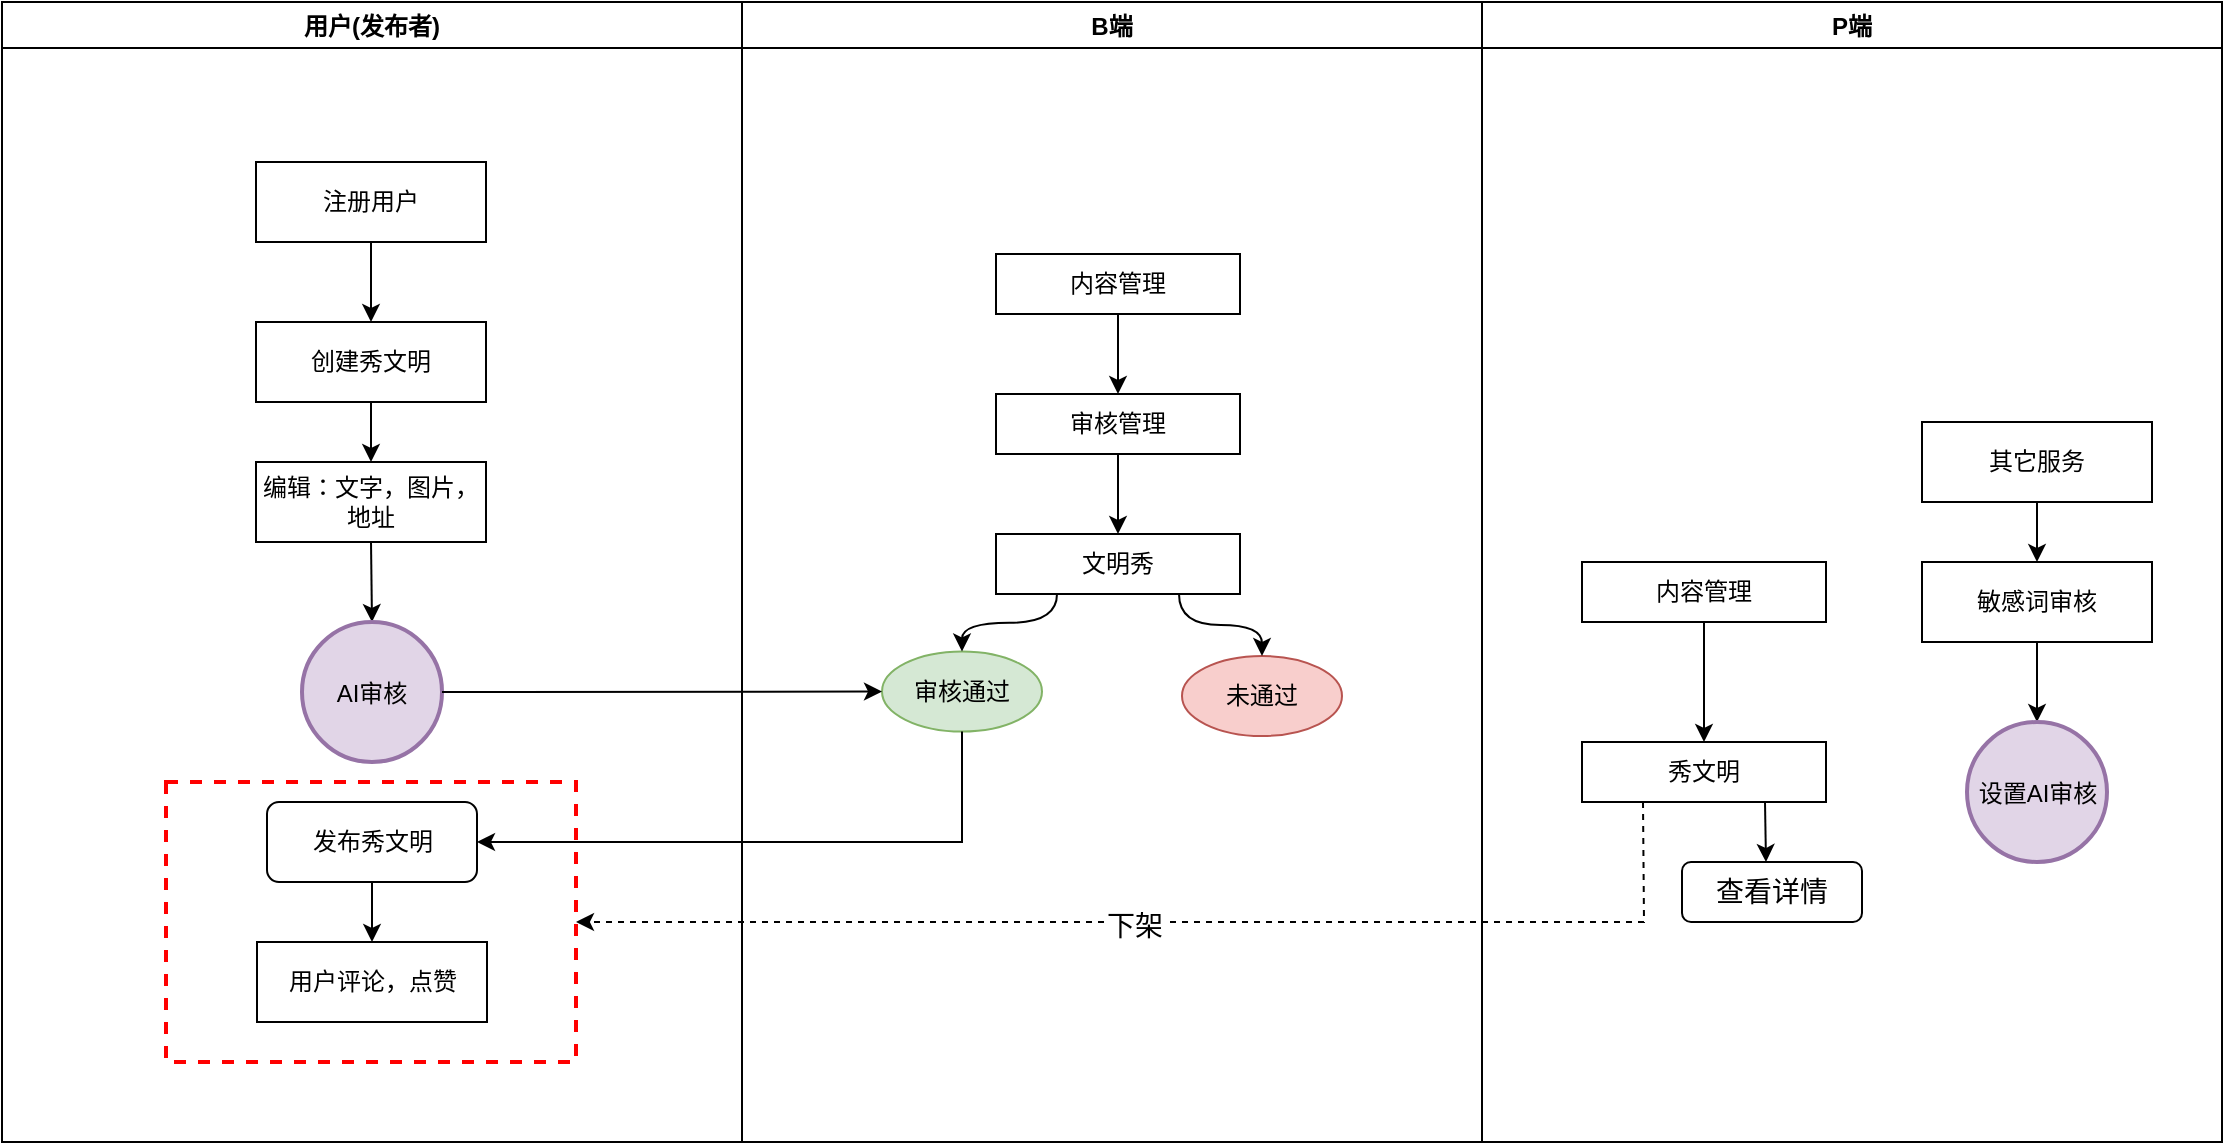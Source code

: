 <mxfile version="15.6.8" type="github">
  <diagram id="54Dfr4HZBgD_Pt3soP5F" name="第 1 页">
    <mxGraphModel dx="1422" dy="761" grid="1" gridSize="10" guides="1" tooltips="1" connect="1" arrows="1" fold="1" page="1" pageScale="1" pageWidth="827" pageHeight="1169" math="0" shadow="0">
      <root>
        <mxCell id="0" />
        <mxCell id="1" parent="0" />
        <mxCell id="pDe4_9r3hl0GgBKhuWyb-1" value="用户(发布者)" style="swimlane;" vertex="1" parent="1">
          <mxGeometry x="190" y="70" width="370" height="570" as="geometry" />
        </mxCell>
        <mxCell id="pDe4_9r3hl0GgBKhuWyb-5" value="注册用户" style="rounded=0;whiteSpace=wrap;html=1;" vertex="1" parent="pDe4_9r3hl0GgBKhuWyb-1">
          <mxGeometry x="127" y="80" width="115" height="40" as="geometry" />
        </mxCell>
        <mxCell id="pDe4_9r3hl0GgBKhuWyb-6" value="创建秀文明" style="rounded=0;whiteSpace=wrap;html=1;" vertex="1" parent="pDe4_9r3hl0GgBKhuWyb-1">
          <mxGeometry x="127" y="160" width="115" height="40" as="geometry" />
        </mxCell>
        <mxCell id="pDe4_9r3hl0GgBKhuWyb-8" value="" style="endArrow=classic;html=1;rounded=0;exitX=0.5;exitY=1;exitDx=0;exitDy=0;" edge="1" parent="pDe4_9r3hl0GgBKhuWyb-1" source="pDe4_9r3hl0GgBKhuWyb-5" target="pDe4_9r3hl0GgBKhuWyb-6">
          <mxGeometry width="50" height="50" relative="1" as="geometry">
            <mxPoint x="402" y="250" as="sourcePoint" />
            <mxPoint x="452" y="200" as="targetPoint" />
          </mxGeometry>
        </mxCell>
        <mxCell id="pDe4_9r3hl0GgBKhuWyb-9" value="编辑：文字，图片，地址" style="rounded=0;whiteSpace=wrap;html=1;" vertex="1" parent="pDe4_9r3hl0GgBKhuWyb-1">
          <mxGeometry x="127" y="230" width="115" height="40" as="geometry" />
        </mxCell>
        <mxCell id="pDe4_9r3hl0GgBKhuWyb-10" value="" style="endArrow=classic;html=1;rounded=0;exitX=0.5;exitY=1;exitDx=0;exitDy=0;" edge="1" parent="pDe4_9r3hl0GgBKhuWyb-1" source="pDe4_9r3hl0GgBKhuWyb-6" target="pDe4_9r3hl0GgBKhuWyb-9">
          <mxGeometry width="50" height="50" relative="1" as="geometry">
            <mxPoint x="402" y="240" as="sourcePoint" />
            <mxPoint x="452" y="190" as="targetPoint" />
          </mxGeometry>
        </mxCell>
        <mxCell id="pDe4_9r3hl0GgBKhuWyb-13" value="" style="endArrow=classic;html=1;rounded=0;exitX=0.5;exitY=1;exitDx=0;exitDy=0;entryX=0.5;entryY=0;entryDx=0;entryDy=0;" edge="1" parent="pDe4_9r3hl0GgBKhuWyb-1" source="pDe4_9r3hl0GgBKhuWyb-9" target="pDe4_9r3hl0GgBKhuWyb-52">
          <mxGeometry width="50" height="50" relative="1" as="geometry">
            <mxPoint x="402" y="240" as="sourcePoint" />
            <mxPoint x="185" y="300" as="targetPoint" />
          </mxGeometry>
        </mxCell>
        <mxCell id="pDe4_9r3hl0GgBKhuWyb-30" value="发布秀文明" style="rounded=1;whiteSpace=wrap;html=1;" vertex="1" parent="pDe4_9r3hl0GgBKhuWyb-1">
          <mxGeometry x="132.5" y="400" width="105" height="40" as="geometry" />
        </mxCell>
        <mxCell id="pDe4_9r3hl0GgBKhuWyb-32" value="用户评论，点赞" style="rounded=0;whiteSpace=wrap;html=1;" vertex="1" parent="pDe4_9r3hl0GgBKhuWyb-1">
          <mxGeometry x="127.5" y="470" width="115" height="40" as="geometry" />
        </mxCell>
        <mxCell id="pDe4_9r3hl0GgBKhuWyb-33" value="" style="endArrow=classic;html=1;rounded=0;exitX=0.5;exitY=1;exitDx=0;exitDy=0;entryX=0.5;entryY=0;entryDx=0;entryDy=0;" edge="1" parent="pDe4_9r3hl0GgBKhuWyb-1" source="pDe4_9r3hl0GgBKhuWyb-30" target="pDe4_9r3hl0GgBKhuWyb-32">
          <mxGeometry width="50" height="50" relative="1" as="geometry">
            <mxPoint x="400" y="350" as="sourcePoint" />
            <mxPoint x="450" y="300" as="targetPoint" />
          </mxGeometry>
        </mxCell>
        <mxCell id="pDe4_9r3hl0GgBKhuWyb-49" value="" style="whiteSpace=wrap;html=1;align=center;fillColor=none;strokeColor=#FF0000;strokeWidth=2;dashed=1;" vertex="1" parent="pDe4_9r3hl0GgBKhuWyb-1">
          <mxGeometry x="82" y="390" width="205" height="140" as="geometry" />
        </mxCell>
        <mxCell id="pDe4_9r3hl0GgBKhuWyb-52" value="&lt;span style=&quot;font-size: 12px&quot;&gt;AI审核&lt;/span&gt;" style="ellipse;whiteSpace=wrap;html=1;aspect=fixed;fontSize=14;strokeColor=#9673a6;strokeWidth=2;fillColor=#e1d5e7;" vertex="1" parent="pDe4_9r3hl0GgBKhuWyb-1">
          <mxGeometry x="150" y="310" width="70" height="70" as="geometry" />
        </mxCell>
        <mxCell id="pDe4_9r3hl0GgBKhuWyb-2" value="B端" style="swimlane;" vertex="1" parent="1">
          <mxGeometry x="560" y="70" width="370" height="570" as="geometry" />
        </mxCell>
        <mxCell id="pDe4_9r3hl0GgBKhuWyb-20" value="文明秀" style="rounded=0;whiteSpace=wrap;html=1;" vertex="1" parent="pDe4_9r3hl0GgBKhuWyb-2">
          <mxGeometry x="127" y="266" width="122" height="30" as="geometry" />
        </mxCell>
        <mxCell id="pDe4_9r3hl0GgBKhuWyb-21" value="内容管理" style="rounded=0;whiteSpace=wrap;html=1;" vertex="1" parent="pDe4_9r3hl0GgBKhuWyb-2">
          <mxGeometry x="127" y="126" width="122" height="30" as="geometry" />
        </mxCell>
        <mxCell id="pDe4_9r3hl0GgBKhuWyb-22" value="审核管理" style="rounded=0;whiteSpace=wrap;html=1;" vertex="1" parent="pDe4_9r3hl0GgBKhuWyb-2">
          <mxGeometry x="127" y="196" width="122" height="30" as="geometry" />
        </mxCell>
        <mxCell id="pDe4_9r3hl0GgBKhuWyb-23" value="" style="endArrow=classic;html=1;rounded=0;exitX=0.5;exitY=1;exitDx=0;exitDy=0;" edge="1" parent="pDe4_9r3hl0GgBKhuWyb-2" source="pDe4_9r3hl0GgBKhuWyb-21" target="pDe4_9r3hl0GgBKhuWyb-22">
          <mxGeometry width="50" height="50" relative="1" as="geometry">
            <mxPoint x="-300" y="216" as="sourcePoint" />
            <mxPoint x="-250" y="166" as="targetPoint" />
          </mxGeometry>
        </mxCell>
        <mxCell id="pDe4_9r3hl0GgBKhuWyb-24" value="" style="endArrow=classic;html=1;rounded=0;entryX=0.5;entryY=0;entryDx=0;entryDy=0;" edge="1" parent="pDe4_9r3hl0GgBKhuWyb-2" target="pDe4_9r3hl0GgBKhuWyb-20">
          <mxGeometry width="50" height="50" relative="1" as="geometry">
            <mxPoint x="188" y="226" as="sourcePoint" />
            <mxPoint x="-250" y="166" as="targetPoint" />
          </mxGeometry>
        </mxCell>
        <mxCell id="pDe4_9r3hl0GgBKhuWyb-25" value="审核通过" style="ellipse;whiteSpace=wrap;html=1;fillColor=#d5e8d4;strokeColor=#82b366;" vertex="1" parent="pDe4_9r3hl0GgBKhuWyb-2">
          <mxGeometry x="70" y="324.75" width="80" height="40" as="geometry" />
        </mxCell>
        <mxCell id="pDe4_9r3hl0GgBKhuWyb-26" value="未通过" style="ellipse;whiteSpace=wrap;html=1;fillColor=#f8cecc;strokeColor=#b85450;" vertex="1" parent="pDe4_9r3hl0GgBKhuWyb-2">
          <mxGeometry x="220" y="327" width="80" height="40" as="geometry" />
        </mxCell>
        <mxCell id="pDe4_9r3hl0GgBKhuWyb-27" value="" style="endArrow=classic;html=1;rounded=0;exitX=0.25;exitY=1;exitDx=0;exitDy=0;entryX=0.5;entryY=0;entryDx=0;entryDy=0;edgeStyle=orthogonalEdgeStyle;curved=1;" edge="1" parent="pDe4_9r3hl0GgBKhuWyb-2" source="pDe4_9r3hl0GgBKhuWyb-20" target="pDe4_9r3hl0GgBKhuWyb-25">
          <mxGeometry width="50" height="50" relative="1" as="geometry">
            <mxPoint x="-300" y="216" as="sourcePoint" />
            <mxPoint x="-250" y="166" as="targetPoint" />
          </mxGeometry>
        </mxCell>
        <mxCell id="pDe4_9r3hl0GgBKhuWyb-28" value="" style="endArrow=classic;html=1;rounded=0;curved=1;exitX=0.75;exitY=1;exitDx=0;exitDy=0;entryX=0.5;entryY=0;entryDx=0;entryDy=0;edgeStyle=orthogonalEdgeStyle;" edge="1" parent="pDe4_9r3hl0GgBKhuWyb-2" source="pDe4_9r3hl0GgBKhuWyb-20" target="pDe4_9r3hl0GgBKhuWyb-26">
          <mxGeometry width="50" height="50" relative="1" as="geometry">
            <mxPoint x="-300" y="216" as="sourcePoint" />
            <mxPoint x="-250" y="166" as="targetPoint" />
          </mxGeometry>
        </mxCell>
        <mxCell id="pDe4_9r3hl0GgBKhuWyb-3" value="P端" style="swimlane;" vertex="1" parent="1">
          <mxGeometry x="930" y="70" width="370" height="570" as="geometry" />
        </mxCell>
        <mxCell id="pDe4_9r3hl0GgBKhuWyb-14" value="其它服务" style="rounded=0;whiteSpace=wrap;html=1;" vertex="1" parent="pDe4_9r3hl0GgBKhuWyb-3">
          <mxGeometry x="220" y="210" width="115" height="40" as="geometry" />
        </mxCell>
        <mxCell id="pDe4_9r3hl0GgBKhuWyb-15" value="敏感词审核" style="rounded=0;whiteSpace=wrap;html=1;" vertex="1" parent="pDe4_9r3hl0GgBKhuWyb-3">
          <mxGeometry x="220" y="280" width="115" height="40" as="geometry" />
        </mxCell>
        <mxCell id="pDe4_9r3hl0GgBKhuWyb-16" value="" style="endArrow=classic;html=1;rounded=0;exitX=0.5;exitY=1;exitDx=0;exitDy=0;entryX=0.5;entryY=0;entryDx=0;entryDy=0;" edge="1" parent="pDe4_9r3hl0GgBKhuWyb-3" source="pDe4_9r3hl0GgBKhuWyb-14" target="pDe4_9r3hl0GgBKhuWyb-15">
          <mxGeometry width="50" height="50" relative="1" as="geometry">
            <mxPoint x="-340" y="340" as="sourcePoint" />
            <mxPoint x="-290" y="290" as="targetPoint" />
          </mxGeometry>
        </mxCell>
        <mxCell id="pDe4_9r3hl0GgBKhuWyb-18" value="" style="endArrow=classic;html=1;rounded=0;exitX=0.5;exitY=1;exitDx=0;exitDy=0;entryX=0.5;entryY=0;entryDx=0;entryDy=0;" edge="1" parent="pDe4_9r3hl0GgBKhuWyb-3" source="pDe4_9r3hl0GgBKhuWyb-15">
          <mxGeometry width="50" height="50" relative="1" as="geometry">
            <mxPoint x="-340" y="340" as="sourcePoint" />
            <mxPoint x="277.5" y="360" as="targetPoint" />
          </mxGeometry>
        </mxCell>
        <mxCell id="pDe4_9r3hl0GgBKhuWyb-40" value="内容管理" style="rounded=0;whiteSpace=wrap;html=1;" vertex="1" parent="pDe4_9r3hl0GgBKhuWyb-3">
          <mxGeometry x="50" y="280" width="122" height="30" as="geometry" />
        </mxCell>
        <mxCell id="pDe4_9r3hl0GgBKhuWyb-41" value="秀文明" style="rounded=0;whiteSpace=wrap;html=1;" vertex="1" parent="pDe4_9r3hl0GgBKhuWyb-3">
          <mxGeometry x="50" y="370" width="122" height="30" as="geometry" />
        </mxCell>
        <mxCell id="pDe4_9r3hl0GgBKhuWyb-42" value="" style="endArrow=classic;html=1;rounded=0;exitX=0.5;exitY=1;exitDx=0;exitDy=0;entryX=0.5;entryY=0;entryDx=0;entryDy=0;" edge="1" parent="pDe4_9r3hl0GgBKhuWyb-3" source="pDe4_9r3hl0GgBKhuWyb-40" target="pDe4_9r3hl0GgBKhuWyb-41">
          <mxGeometry width="50" height="50" relative="1" as="geometry">
            <mxPoint x="-1376" y="150" as="sourcePoint" />
            <mxPoint x="-1326" y="100" as="targetPoint" />
          </mxGeometry>
        </mxCell>
        <mxCell id="pDe4_9r3hl0GgBKhuWyb-51" value="&lt;span style=&quot;font-size: 12px&quot;&gt;设置AI审核&lt;/span&gt;" style="ellipse;whiteSpace=wrap;html=1;aspect=fixed;fontSize=14;strokeColor=#9673a6;strokeWidth=2;fillColor=#e1d5e7;" vertex="1" parent="pDe4_9r3hl0GgBKhuWyb-3">
          <mxGeometry x="242.5" y="360" width="70" height="70" as="geometry" />
        </mxCell>
        <mxCell id="pDe4_9r3hl0GgBKhuWyb-54" value="查看详情" style="rounded=1;whiteSpace=wrap;html=1;fontSize=14;strokeColor=#000000;strokeWidth=1;fillColor=default;" vertex="1" parent="pDe4_9r3hl0GgBKhuWyb-3">
          <mxGeometry x="100" y="430" width="90" height="30" as="geometry" />
        </mxCell>
        <mxCell id="pDe4_9r3hl0GgBKhuWyb-19" value="" style="endArrow=classic;html=1;rounded=0;entryX=0;entryY=0.5;entryDx=0;entryDy=0;exitX=1;exitY=0.5;exitDx=0;exitDy=0;" edge="1" parent="1" source="pDe4_9r3hl0GgBKhuWyb-52" target="pDe4_9r3hl0GgBKhuWyb-25">
          <mxGeometry width="50" height="50" relative="1" as="geometry">
            <mxPoint x="430" y="420" as="sourcePoint" />
            <mxPoint x="620" y="409" as="targetPoint" />
          </mxGeometry>
        </mxCell>
        <mxCell id="pDe4_9r3hl0GgBKhuWyb-43" value="" style="endArrow=classic;html=1;rounded=0;exitX=0.25;exitY=1;exitDx=0;exitDy=0;entryX=1;entryY=0.5;entryDx=0;entryDy=0;dashed=1;" edge="1" parent="1" source="pDe4_9r3hl0GgBKhuWyb-41" target="pDe4_9r3hl0GgBKhuWyb-49">
          <mxGeometry width="50" height="50" relative="1" as="geometry">
            <mxPoint x="590" y="420" as="sourcePoint" />
            <mxPoint x="510" y="520" as="targetPoint" />
            <Array as="points">
              <mxPoint x="1011" y="530" />
            </Array>
          </mxGeometry>
        </mxCell>
        <mxCell id="pDe4_9r3hl0GgBKhuWyb-50" value="&lt;font style=&quot;font-size: 14px&quot;&gt;下架&lt;/font&gt;" style="edgeLabel;html=1;align=center;verticalAlign=middle;resizable=0;points=[];" vertex="1" connectable="0" parent="pDe4_9r3hl0GgBKhuWyb-43">
          <mxGeometry x="0.06" y="2" relative="1" as="geometry">
            <mxPoint as="offset" />
          </mxGeometry>
        </mxCell>
        <mxCell id="pDe4_9r3hl0GgBKhuWyb-53" value="" style="endArrow=classic;html=1;rounded=0;fontSize=14;exitX=0.75;exitY=1;exitDx=0;exitDy=0;" edge="1" parent="1" source="pDe4_9r3hl0GgBKhuWyb-41">
          <mxGeometry width="50" height="50" relative="1" as="geometry">
            <mxPoint x="590" y="410" as="sourcePoint" />
            <mxPoint x="1072" y="500" as="targetPoint" />
          </mxGeometry>
        </mxCell>
        <mxCell id="pDe4_9r3hl0GgBKhuWyb-55" value="" style="endArrow=classic;html=1;rounded=0;fontSize=14;exitX=0.5;exitY=1;exitDx=0;exitDy=0;entryX=1;entryY=0.5;entryDx=0;entryDy=0;" edge="1" parent="1" source="pDe4_9r3hl0GgBKhuWyb-25" target="pDe4_9r3hl0GgBKhuWyb-30">
          <mxGeometry width="50" height="50" relative="1" as="geometry">
            <mxPoint x="590" y="410" as="sourcePoint" />
            <mxPoint x="490" y="440" as="targetPoint" />
            <Array as="points">
              <mxPoint x="670" y="490" />
            </Array>
          </mxGeometry>
        </mxCell>
      </root>
    </mxGraphModel>
  </diagram>
</mxfile>
